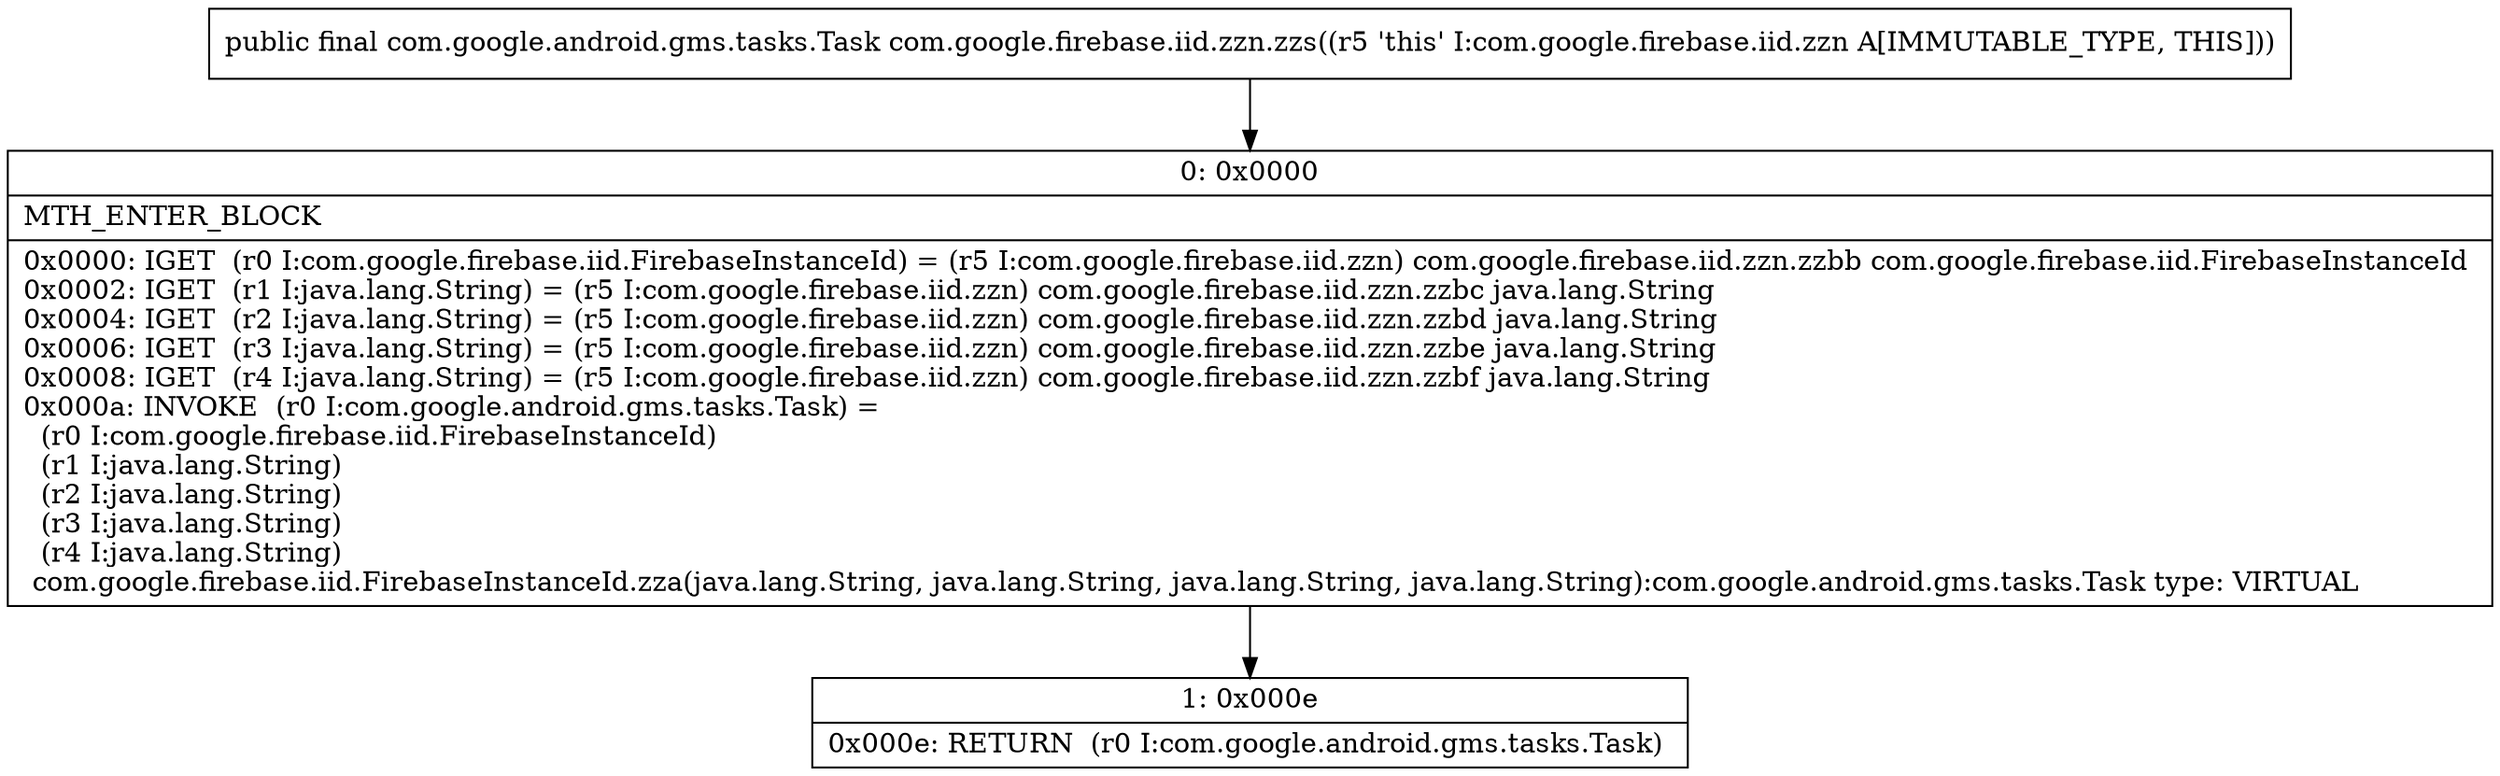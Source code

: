 digraph "CFG forcom.google.firebase.iid.zzn.zzs()Lcom\/google\/android\/gms\/tasks\/Task;" {
Node_0 [shape=record,label="{0\:\ 0x0000|MTH_ENTER_BLOCK\l|0x0000: IGET  (r0 I:com.google.firebase.iid.FirebaseInstanceId) = (r5 I:com.google.firebase.iid.zzn) com.google.firebase.iid.zzn.zzbb com.google.firebase.iid.FirebaseInstanceId \l0x0002: IGET  (r1 I:java.lang.String) = (r5 I:com.google.firebase.iid.zzn) com.google.firebase.iid.zzn.zzbc java.lang.String \l0x0004: IGET  (r2 I:java.lang.String) = (r5 I:com.google.firebase.iid.zzn) com.google.firebase.iid.zzn.zzbd java.lang.String \l0x0006: IGET  (r3 I:java.lang.String) = (r5 I:com.google.firebase.iid.zzn) com.google.firebase.iid.zzn.zzbe java.lang.String \l0x0008: IGET  (r4 I:java.lang.String) = (r5 I:com.google.firebase.iid.zzn) com.google.firebase.iid.zzn.zzbf java.lang.String \l0x000a: INVOKE  (r0 I:com.google.android.gms.tasks.Task) = \l  (r0 I:com.google.firebase.iid.FirebaseInstanceId)\l  (r1 I:java.lang.String)\l  (r2 I:java.lang.String)\l  (r3 I:java.lang.String)\l  (r4 I:java.lang.String)\l com.google.firebase.iid.FirebaseInstanceId.zza(java.lang.String, java.lang.String, java.lang.String, java.lang.String):com.google.android.gms.tasks.Task type: VIRTUAL \l}"];
Node_1 [shape=record,label="{1\:\ 0x000e|0x000e: RETURN  (r0 I:com.google.android.gms.tasks.Task) \l}"];
MethodNode[shape=record,label="{public final com.google.android.gms.tasks.Task com.google.firebase.iid.zzn.zzs((r5 'this' I:com.google.firebase.iid.zzn A[IMMUTABLE_TYPE, THIS])) }"];
MethodNode -> Node_0;
Node_0 -> Node_1;
}

